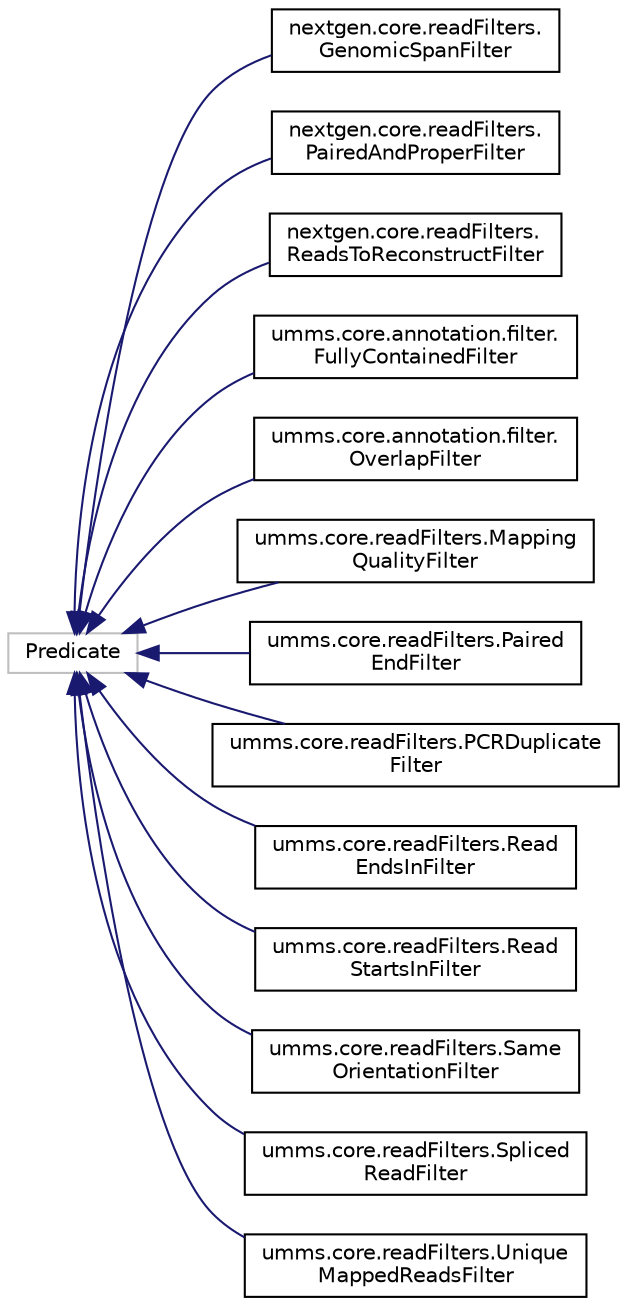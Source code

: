digraph "Graphical Class Hierarchy"
{
  edge [fontname="Helvetica",fontsize="10",labelfontname="Helvetica",labelfontsize="10"];
  node [fontname="Helvetica",fontsize="10",shape=record];
  rankdir="LR";
  Node1 [label="Predicate",height=0.2,width=0.4,color="grey75", fillcolor="white", style="filled"];
  Node1 -> Node2 [dir="back",color="midnightblue",fontsize="10",style="solid",fontname="Helvetica"];
  Node2 [label="nextgen.core.readFilters.\lGenomicSpanFilter",height=0.2,width=0.4,color="black", fillcolor="white", style="filled",URL="$classnextgen_1_1core_1_1read_filters_1_1_genomic_span_filter.html"];
  Node1 -> Node3 [dir="back",color="midnightblue",fontsize="10",style="solid",fontname="Helvetica"];
  Node3 [label="nextgen.core.readFilters.\lPairedAndProperFilter",height=0.2,width=0.4,color="black", fillcolor="white", style="filled",URL="$classnextgen_1_1core_1_1read_filters_1_1_paired_and_proper_filter.html"];
  Node1 -> Node4 [dir="back",color="midnightblue",fontsize="10",style="solid",fontname="Helvetica"];
  Node4 [label="nextgen.core.readFilters.\lReadsToReconstructFilter",height=0.2,width=0.4,color="black", fillcolor="white", style="filled",URL="$classnextgen_1_1core_1_1read_filters_1_1_reads_to_reconstruct_filter.html"];
  Node1 -> Node5 [dir="back",color="midnightblue",fontsize="10",style="solid",fontname="Helvetica"];
  Node5 [label="umms.core.annotation.filter.\lFullyContainedFilter",height=0.2,width=0.4,color="black", fillcolor="white", style="filled",URL="$classumms_1_1core_1_1annotation_1_1filter_1_1_fully_contained_filter.html"];
  Node1 -> Node6 [dir="back",color="midnightblue",fontsize="10",style="solid",fontname="Helvetica"];
  Node6 [label="umms.core.annotation.filter.\lOverlapFilter",height=0.2,width=0.4,color="black", fillcolor="white", style="filled",URL="$classumms_1_1core_1_1annotation_1_1filter_1_1_overlap_filter.html"];
  Node1 -> Node7 [dir="back",color="midnightblue",fontsize="10",style="solid",fontname="Helvetica"];
  Node7 [label="umms.core.readFilters.Mapping\lQualityFilter",height=0.2,width=0.4,color="black", fillcolor="white", style="filled",URL="$classumms_1_1core_1_1read_filters_1_1_mapping_quality_filter.html"];
  Node1 -> Node8 [dir="back",color="midnightblue",fontsize="10",style="solid",fontname="Helvetica"];
  Node8 [label="umms.core.readFilters.Paired\lEndFilter",height=0.2,width=0.4,color="black", fillcolor="white", style="filled",URL="$classumms_1_1core_1_1read_filters_1_1_paired_end_filter.html"];
  Node1 -> Node9 [dir="back",color="midnightblue",fontsize="10",style="solid",fontname="Helvetica"];
  Node9 [label="umms.core.readFilters.PCRDuplicate\lFilter",height=0.2,width=0.4,color="black", fillcolor="white", style="filled",URL="$classumms_1_1core_1_1read_filters_1_1_p_c_r_duplicate_filter.html"];
  Node1 -> Node10 [dir="back",color="midnightblue",fontsize="10",style="solid",fontname="Helvetica"];
  Node10 [label="umms.core.readFilters.Read\lEndsInFilter",height=0.2,width=0.4,color="black", fillcolor="white", style="filled",URL="$classumms_1_1core_1_1read_filters_1_1_read_ends_in_filter.html"];
  Node1 -> Node11 [dir="back",color="midnightblue",fontsize="10",style="solid",fontname="Helvetica"];
  Node11 [label="umms.core.readFilters.Read\lStartsInFilter",height=0.2,width=0.4,color="black", fillcolor="white", style="filled",URL="$classumms_1_1core_1_1read_filters_1_1_read_starts_in_filter.html"];
  Node1 -> Node12 [dir="back",color="midnightblue",fontsize="10",style="solid",fontname="Helvetica"];
  Node12 [label="umms.core.readFilters.Same\lOrientationFilter",height=0.2,width=0.4,color="black", fillcolor="white", style="filled",URL="$classumms_1_1core_1_1read_filters_1_1_same_orientation_filter.html"];
  Node1 -> Node13 [dir="back",color="midnightblue",fontsize="10",style="solid",fontname="Helvetica"];
  Node13 [label="umms.core.readFilters.Spliced\lReadFilter",height=0.2,width=0.4,color="black", fillcolor="white", style="filled",URL="$classumms_1_1core_1_1read_filters_1_1_spliced_read_filter.html"];
  Node1 -> Node14 [dir="back",color="midnightblue",fontsize="10",style="solid",fontname="Helvetica"];
  Node14 [label="umms.core.readFilters.Unique\lMappedReadsFilter",height=0.2,width=0.4,color="black", fillcolor="white", style="filled",URL="$classumms_1_1core_1_1read_filters_1_1_unique_mapped_reads_filter.html"];
}
